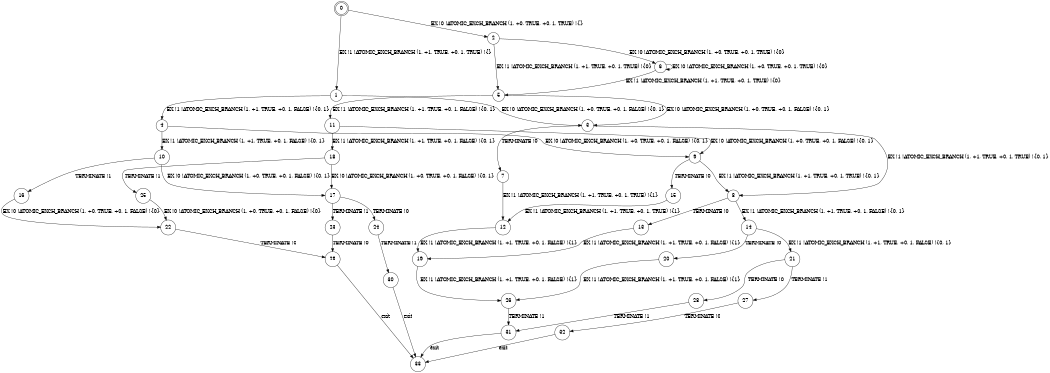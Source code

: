digraph BCG {
size = "7, 10.5";
center = TRUE;
node [shape = circle];
0 [peripheries = 2];
0 -> 1 [label = "EX !1 !ATOMIC_EXCH_BRANCH (1, +1, TRUE, +0, 1, TRUE) !{}"];
0 -> 2 [label = "EX !0 !ATOMIC_EXCH_BRANCH (1, +0, TRUE, +0, 1, TRUE) !{}"];
1 -> 3 [label = "EX !0 !ATOMIC_EXCH_BRANCH (1, +0, TRUE, +0, 1, FALSE) !{0, 1}"];
1 -> 4 [label = "EX !1 !ATOMIC_EXCH_BRANCH (1, +1, TRUE, +0, 1, FALSE) !{0, 1}"];
2 -> 5 [label = "EX !1 !ATOMIC_EXCH_BRANCH (1, +1, TRUE, +0, 1, TRUE) !{0}"];
2 -> 6 [label = "EX !0 !ATOMIC_EXCH_BRANCH (1, +0, TRUE, +0, 1, TRUE) !{0}"];
3 -> 7 [label = "TERMINATE !0"];
3 -> 8 [label = "EX !1 !ATOMIC_EXCH_BRANCH (1, +1, TRUE, +0, 1, TRUE) !{0, 1}"];
4 -> 9 [label = "EX !0 !ATOMIC_EXCH_BRANCH (1, +0, TRUE, +0, 1, FALSE) !{0, 1}"];
4 -> 10 [label = "EX !1 !ATOMIC_EXCH_BRANCH (1, +1, TRUE, +0, 1, FALSE) !{0, 1}"];
5 -> 11 [label = "EX !1 !ATOMIC_EXCH_BRANCH (1, +1, TRUE, +0, 1, FALSE) !{0, 1}"];
5 -> 3 [label = "EX !0 !ATOMIC_EXCH_BRANCH (1, +0, TRUE, +0, 1, FALSE) !{0, 1}"];
6 -> 5 [label = "EX !1 !ATOMIC_EXCH_BRANCH (1, +1, TRUE, +0, 1, TRUE) !{0}"];
6 -> 6 [label = "EX !0 !ATOMIC_EXCH_BRANCH (1, +0, TRUE, +0, 1, TRUE) !{0}"];
7 -> 12 [label = "EX !1 !ATOMIC_EXCH_BRANCH (1, +1, TRUE, +0, 1, TRUE) !{1}"];
8 -> 13 [label = "TERMINATE !0"];
8 -> 14 [label = "EX !1 !ATOMIC_EXCH_BRANCH (1, +1, TRUE, +0, 1, FALSE) !{0, 1}"];
9 -> 15 [label = "TERMINATE !0"];
9 -> 8 [label = "EX !1 !ATOMIC_EXCH_BRANCH (1, +1, TRUE, +0, 1, TRUE) !{0, 1}"];
10 -> 16 [label = "TERMINATE !1"];
10 -> 17 [label = "EX !0 !ATOMIC_EXCH_BRANCH (1, +0, TRUE, +0, 1, FALSE) !{0, 1}"];
11 -> 18 [label = "EX !1 !ATOMIC_EXCH_BRANCH (1, +1, TRUE, +0, 1, FALSE) !{0, 1}"];
11 -> 9 [label = "EX !0 !ATOMIC_EXCH_BRANCH (1, +0, TRUE, +0, 1, FALSE) !{0, 1}"];
12 -> 19 [label = "EX !1 !ATOMIC_EXCH_BRANCH (1, +1, TRUE, +0, 1, FALSE) !{1}"];
13 -> 19 [label = "EX !1 !ATOMIC_EXCH_BRANCH (1, +1, TRUE, +0, 1, FALSE) !{1}"];
14 -> 20 [label = "TERMINATE !0"];
14 -> 21 [label = "EX !1 !ATOMIC_EXCH_BRANCH (1, +1, TRUE, +0, 1, FALSE) !{0, 1}"];
15 -> 12 [label = "EX !1 !ATOMIC_EXCH_BRANCH (1, +1, TRUE, +0, 1, TRUE) !{1}"];
16 -> 22 [label = "EX !0 !ATOMIC_EXCH_BRANCH (1, +0, TRUE, +0, 1, FALSE) !{0}"];
17 -> 23 [label = "TERMINATE !1"];
17 -> 24 [label = "TERMINATE !0"];
18 -> 25 [label = "TERMINATE !1"];
18 -> 17 [label = "EX !0 !ATOMIC_EXCH_BRANCH (1, +0, TRUE, +0, 1, FALSE) !{0, 1}"];
19 -> 26 [label = "EX !1 !ATOMIC_EXCH_BRANCH (1, +1, TRUE, +0, 1, FALSE) !{1}"];
20 -> 26 [label = "EX !1 !ATOMIC_EXCH_BRANCH (1, +1, TRUE, +0, 1, FALSE) !{1}"];
21 -> 27 [label = "TERMINATE !1"];
21 -> 28 [label = "TERMINATE !0"];
22 -> 29 [label = "TERMINATE !0"];
23 -> 29 [label = "TERMINATE !0"];
24 -> 30 [label = "TERMINATE !1"];
25 -> 22 [label = "EX !0 !ATOMIC_EXCH_BRANCH (1, +0, TRUE, +0, 1, FALSE) !{0}"];
26 -> 31 [label = "TERMINATE !1"];
27 -> 32 [label = "TERMINATE !0"];
28 -> 31 [label = "TERMINATE !1"];
29 -> 33 [label = "exit"];
30 -> 33 [label = "exit"];
31 -> 33 [label = "exit"];
32 -> 33 [label = "exit"];
}
